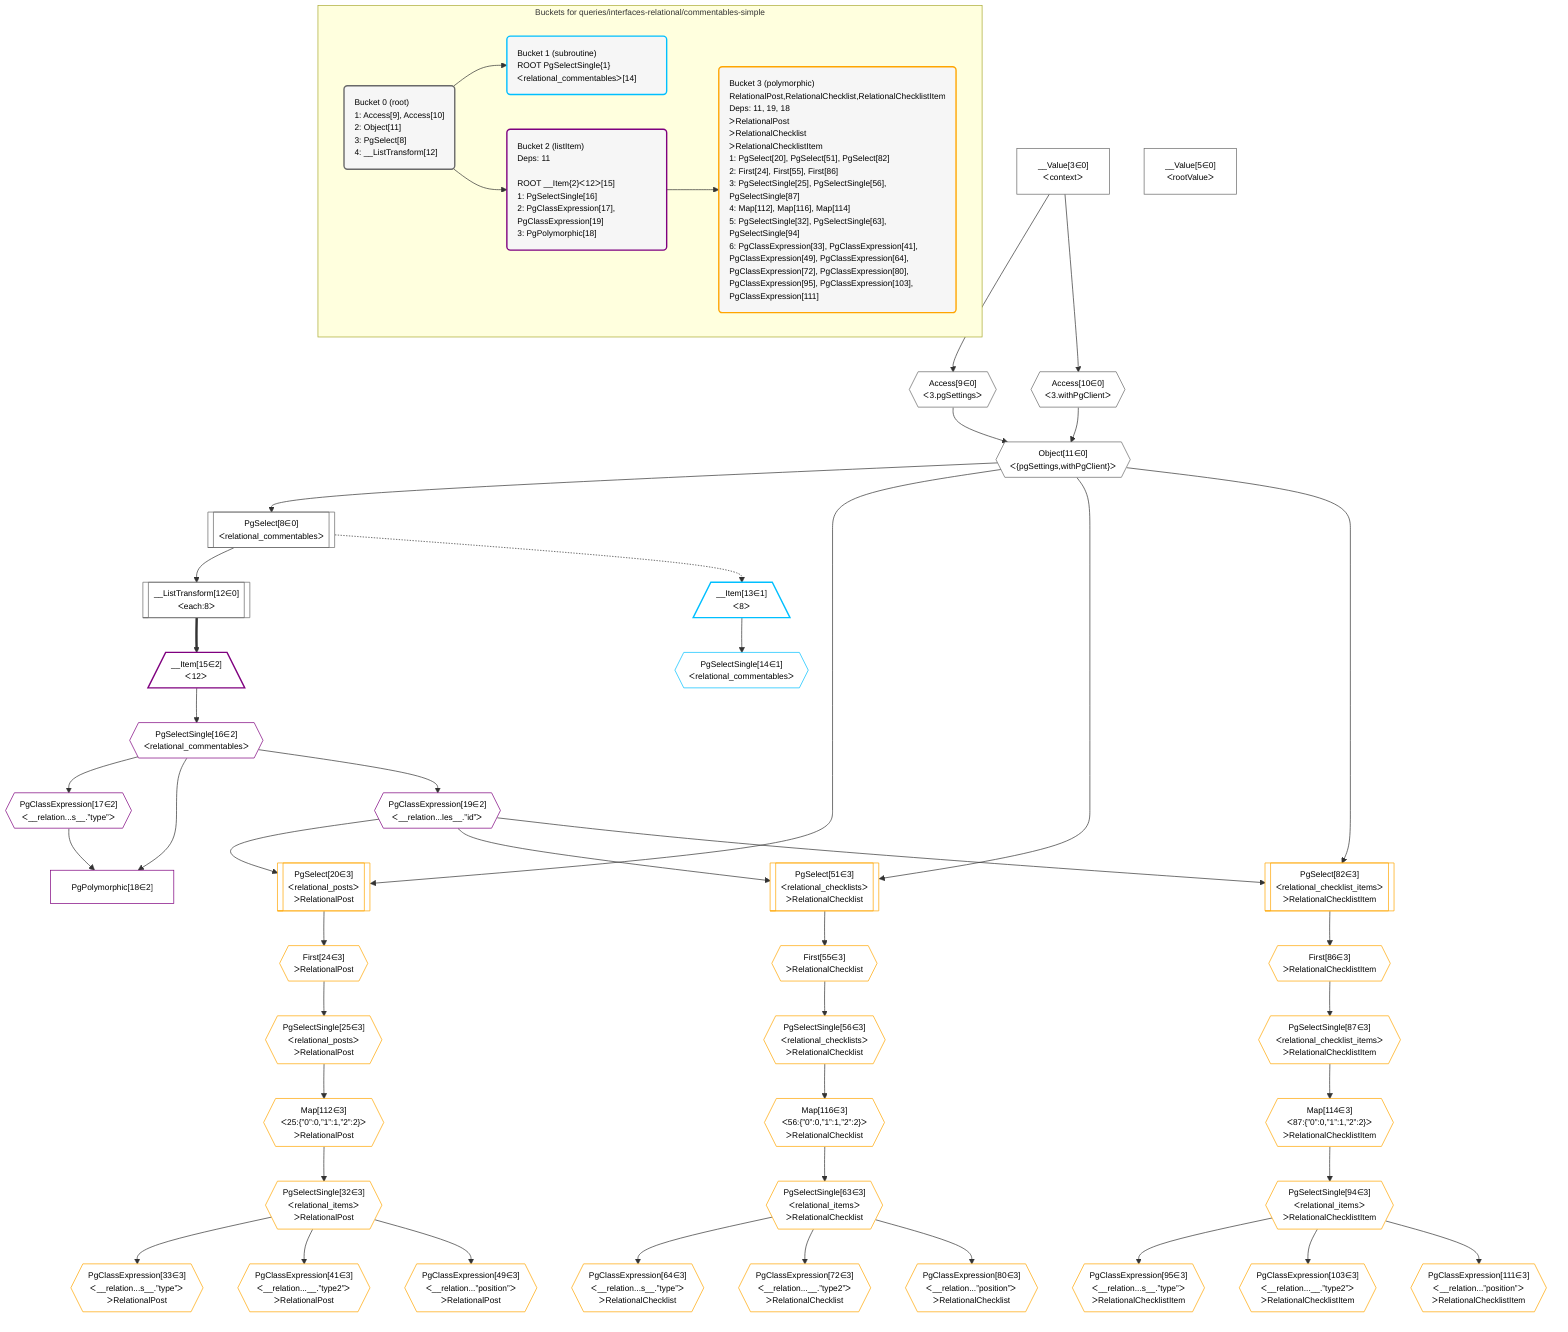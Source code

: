 %%{init: {'themeVariables': { 'fontSize': '12px'}}}%%
graph TD
    classDef path fill:#eee,stroke:#000,color:#000
    classDef plan fill:#fff,stroke-width:1px,color:#000
    classDef itemplan fill:#fff,stroke-width:2px,color:#000
    classDef unbatchedplan fill:#dff,stroke-width:1px,color:#000
    classDef sideeffectplan fill:#fcc,stroke-width:2px,color:#000
    classDef bucket fill:#f6f6f6,color:#000,stroke-width:2px,text-align:left


    %% define steps
    __Value3["__Value[3∈0]<br />ᐸcontextᐳ"]:::plan
    __Value5["__Value[5∈0]<br />ᐸrootValueᐳ"]:::plan
    Access9{{"Access[9∈0]<br />ᐸ3.pgSettingsᐳ"}}:::plan
    Access10{{"Access[10∈0]<br />ᐸ3.withPgClientᐳ"}}:::plan
    Object11{{"Object[11∈0]<br />ᐸ{pgSettings,withPgClient}ᐳ"}}:::plan
    PgSelect8[["PgSelect[8∈0]<br />ᐸrelational_commentablesᐳ"]]:::plan
    __ListTransform12[["__ListTransform[12∈0]<br />ᐸeach:8ᐳ"]]:::plan
    __Item13[/"__Item[13∈1]<br />ᐸ8ᐳ"\]:::itemplan
    PgSelectSingle14{{"PgSelectSingle[14∈1]<br />ᐸrelational_commentablesᐳ"}}:::plan
    __Item15[/"__Item[15∈2]<br />ᐸ12ᐳ"\]:::itemplan
    PgSelectSingle16{{"PgSelectSingle[16∈2]<br />ᐸrelational_commentablesᐳ"}}:::plan
    PgClassExpression17{{"PgClassExpression[17∈2]<br />ᐸ__relation...s__.”type”ᐳ"}}:::plan
    PgPolymorphic18["PgPolymorphic[18∈2]"]:::plan
    PgClassExpression19{{"PgClassExpression[19∈2]<br />ᐸ__relation...les__.”id”ᐳ"}}:::plan
    PgSelect20[["PgSelect[20∈3]<br />ᐸrelational_postsᐳ<br />ᐳRelationalPost"]]:::plan
    First24{{"First[24∈3]<br />ᐳRelationalPost"}}:::plan
    PgSelectSingle25{{"PgSelectSingle[25∈3]<br />ᐸrelational_postsᐳ<br />ᐳRelationalPost"}}:::plan
    Map112{{"Map[112∈3]<br />ᐸ25:{”0”:0,”1”:1,”2”:2}ᐳ<br />ᐳRelationalPost"}}:::plan
    PgSelectSingle32{{"PgSelectSingle[32∈3]<br />ᐸrelational_itemsᐳ<br />ᐳRelationalPost"}}:::plan
    PgClassExpression33{{"PgClassExpression[33∈3]<br />ᐸ__relation...s__.”type”ᐳ<br />ᐳRelationalPost"}}:::plan
    PgClassExpression41{{"PgClassExpression[41∈3]<br />ᐸ__relation...__.”type2”ᐳ<br />ᐳRelationalPost"}}:::plan
    PgClassExpression49{{"PgClassExpression[49∈3]<br />ᐸ__relation...”position”ᐳ<br />ᐳRelationalPost"}}:::plan
    PgSelect51[["PgSelect[51∈3]<br />ᐸrelational_checklistsᐳ<br />ᐳRelationalChecklist"]]:::plan
    First55{{"First[55∈3]<br />ᐳRelationalChecklist"}}:::plan
    PgSelectSingle56{{"PgSelectSingle[56∈3]<br />ᐸrelational_checklistsᐳ<br />ᐳRelationalChecklist"}}:::plan
    Map116{{"Map[116∈3]<br />ᐸ56:{”0”:0,”1”:1,”2”:2}ᐳ<br />ᐳRelationalChecklist"}}:::plan
    PgSelectSingle63{{"PgSelectSingle[63∈3]<br />ᐸrelational_itemsᐳ<br />ᐳRelationalChecklist"}}:::plan
    PgClassExpression64{{"PgClassExpression[64∈3]<br />ᐸ__relation...s__.”type”ᐳ<br />ᐳRelationalChecklist"}}:::plan
    PgClassExpression72{{"PgClassExpression[72∈3]<br />ᐸ__relation...__.”type2”ᐳ<br />ᐳRelationalChecklist"}}:::plan
    PgClassExpression80{{"PgClassExpression[80∈3]<br />ᐸ__relation...”position”ᐳ<br />ᐳRelationalChecklist"}}:::plan
    PgSelect82[["PgSelect[82∈3]<br />ᐸrelational_checklist_itemsᐳ<br />ᐳRelationalChecklistItem"]]:::plan
    First86{{"First[86∈3]<br />ᐳRelationalChecklistItem"}}:::plan
    PgSelectSingle87{{"PgSelectSingle[87∈3]<br />ᐸrelational_checklist_itemsᐳ<br />ᐳRelationalChecklistItem"}}:::plan
    Map114{{"Map[114∈3]<br />ᐸ87:{”0”:0,”1”:1,”2”:2}ᐳ<br />ᐳRelationalChecklistItem"}}:::plan
    PgSelectSingle94{{"PgSelectSingle[94∈3]<br />ᐸrelational_itemsᐳ<br />ᐳRelationalChecklistItem"}}:::plan
    PgClassExpression95{{"PgClassExpression[95∈3]<br />ᐸ__relation...s__.”type”ᐳ<br />ᐳRelationalChecklistItem"}}:::plan
    PgClassExpression103{{"PgClassExpression[103∈3]<br />ᐸ__relation...__.”type2”ᐳ<br />ᐳRelationalChecklistItem"}}:::plan
    PgClassExpression111{{"PgClassExpression[111∈3]<br />ᐸ__relation...”position”ᐳ<br />ᐳRelationalChecklistItem"}}:::plan

    %% plan dependencies
    __Value3 --> Access9
    __Value3 --> Access10
    Access9 & Access10 --> Object11
    Object11 --> PgSelect8
    PgSelect8 --> __ListTransform12
    PgSelect8 -.-> __Item13
    __Item13 --> PgSelectSingle14
    __ListTransform12 ==> __Item15
    __Item15 --> PgSelectSingle16
    PgSelectSingle16 --> PgClassExpression17
    PgSelectSingle16 & PgClassExpression17 --> PgPolymorphic18
    PgSelectSingle16 --> PgClassExpression19
    Object11 & PgClassExpression19 --> PgSelect20
    PgSelect20 --> First24
    First24 --> PgSelectSingle25
    PgSelectSingle25 --> Map112
    Map112 --> PgSelectSingle32
    PgSelectSingle32 --> PgClassExpression33
    PgSelectSingle32 --> PgClassExpression41
    PgSelectSingle32 --> PgClassExpression49
    Object11 & PgClassExpression19 --> PgSelect51
    PgSelect51 --> First55
    First55 --> PgSelectSingle56
    PgSelectSingle56 --> Map116
    Map116 --> PgSelectSingle63
    PgSelectSingle63 --> PgClassExpression64
    PgSelectSingle63 --> PgClassExpression72
    PgSelectSingle63 --> PgClassExpression80
    Object11 & PgClassExpression19 --> PgSelect82
    PgSelect82 --> First86
    First86 --> PgSelectSingle87
    PgSelectSingle87 --> Map114
    Map114 --> PgSelectSingle94
    PgSelectSingle94 --> PgClassExpression95
    PgSelectSingle94 --> PgClassExpression103
    PgSelectSingle94 --> PgClassExpression111

    subgraph "Buckets for queries/interfaces-relational/commentables-simple"
    Bucket0("Bucket 0 (root)<br />1: Access[9], Access[10]<br />2: Object[11]<br />3: PgSelect[8]<br />4: __ListTransform[12]"):::bucket
    classDef bucket0 stroke:#696969
    class Bucket0,__Value3,__Value5,PgSelect8,Access9,Access10,Object11,__ListTransform12 bucket0
    Bucket1("Bucket 1 (subroutine)<br />ROOT PgSelectSingle{1}ᐸrelational_commentablesᐳ[14]"):::bucket
    classDef bucket1 stroke:#00bfff
    class Bucket1,__Item13,PgSelectSingle14 bucket1
    Bucket2("Bucket 2 (listItem)<br />Deps: 11<br /><br />ROOT __Item{2}ᐸ12ᐳ[15]<br />1: PgSelectSingle[16]<br />2: PgClassExpression[17], PgClassExpression[19]<br />3: PgPolymorphic[18]"):::bucket
    classDef bucket2 stroke:#7f007f
    class Bucket2,__Item15,PgSelectSingle16,PgClassExpression17,PgPolymorphic18,PgClassExpression19 bucket2
    Bucket3("Bucket 3 (polymorphic)<br />RelationalPost,RelationalChecklist,RelationalChecklistItem<br />Deps: 11, 19, 18<br />ᐳRelationalPost<br />ᐳRelationalChecklist<br />ᐳRelationalChecklistItem<br />1: PgSelect[20], PgSelect[51], PgSelect[82]<br />2: First[24], First[55], First[86]<br />3: PgSelectSingle[25], PgSelectSingle[56], PgSelectSingle[87]<br />4: Map[112], Map[116], Map[114]<br />5: PgSelectSingle[32], PgSelectSingle[63], PgSelectSingle[94]<br />6: PgClassExpression[33], PgClassExpression[41], PgClassExpression[49], PgClassExpression[64], PgClassExpression[72], PgClassExpression[80], PgClassExpression[95], PgClassExpression[103], PgClassExpression[111]"):::bucket
    classDef bucket3 stroke:#ffa500
    class Bucket3,PgSelect20,First24,PgSelectSingle25,PgSelectSingle32,PgClassExpression33,PgClassExpression41,PgClassExpression49,PgSelect51,First55,PgSelectSingle56,PgSelectSingle63,PgClassExpression64,PgClassExpression72,PgClassExpression80,PgSelect82,First86,PgSelectSingle87,PgSelectSingle94,PgClassExpression95,PgClassExpression103,PgClassExpression111,Map112,Map114,Map116 bucket3
    Bucket0 --> Bucket1 & Bucket2
    Bucket2 --> Bucket3
    end